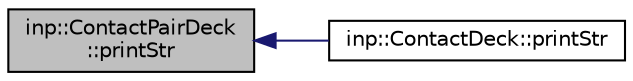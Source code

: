 digraph "inp::ContactPairDeck::printStr"
{
  edge [fontname="Helvetica",fontsize="10",labelfontname="Helvetica",labelfontsize="10"];
  node [fontname="Helvetica",fontsize="10",shape=record];
  rankdir="LR";
  Node10 [label="inp::ContactPairDeck\l::printStr",height=0.2,width=0.4,color="black", fillcolor="grey75", style="filled", fontcolor="black"];
  Node10 -> Node11 [dir="back",color="midnightblue",fontsize="10",style="solid",fontname="Helvetica"];
  Node11 [label="inp::ContactDeck::printStr",height=0.2,width=0.4,color="black", fillcolor="white", style="filled",URL="$structinp_1_1ContactDeck.html#aa691dc21ae205d91cabd4bd0d6d57dee",tooltip="Prints the information. "];
}
